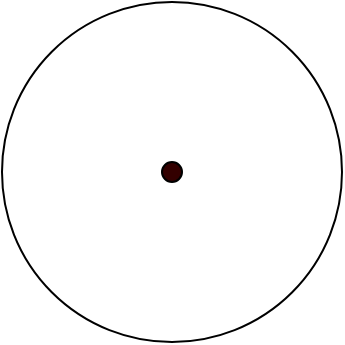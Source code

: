 <mxfile version="24.8.3">
  <diagram name="第 1 页" id="f4fwvs8mFaSsqdy-IXcR">
    <mxGraphModel dx="1034" dy="458" grid="1" gridSize="10" guides="1" tooltips="1" connect="1" arrows="1" fold="1" page="1" pageScale="1" pageWidth="827" pageHeight="1169" math="0" shadow="0">
      <root>
        <mxCell id="0" />
        <mxCell id="1" parent="0" />
        <mxCell id="IMUgz9ojOh3YlYmRrp5--5" value="" style="ellipse;whiteSpace=wrap;html=1;aspect=fixed;" vertex="1" parent="1">
          <mxGeometry x="310" y="560" width="170" height="170" as="geometry" />
        </mxCell>
        <mxCell id="IMUgz9ojOh3YlYmRrp5--6" value="" style="ellipse;fillColor=#330000;" vertex="1" parent="1">
          <mxGeometry x="390" y="640" width="10" height="10" as="geometry" />
        </mxCell>
      </root>
    </mxGraphModel>
  </diagram>
</mxfile>
